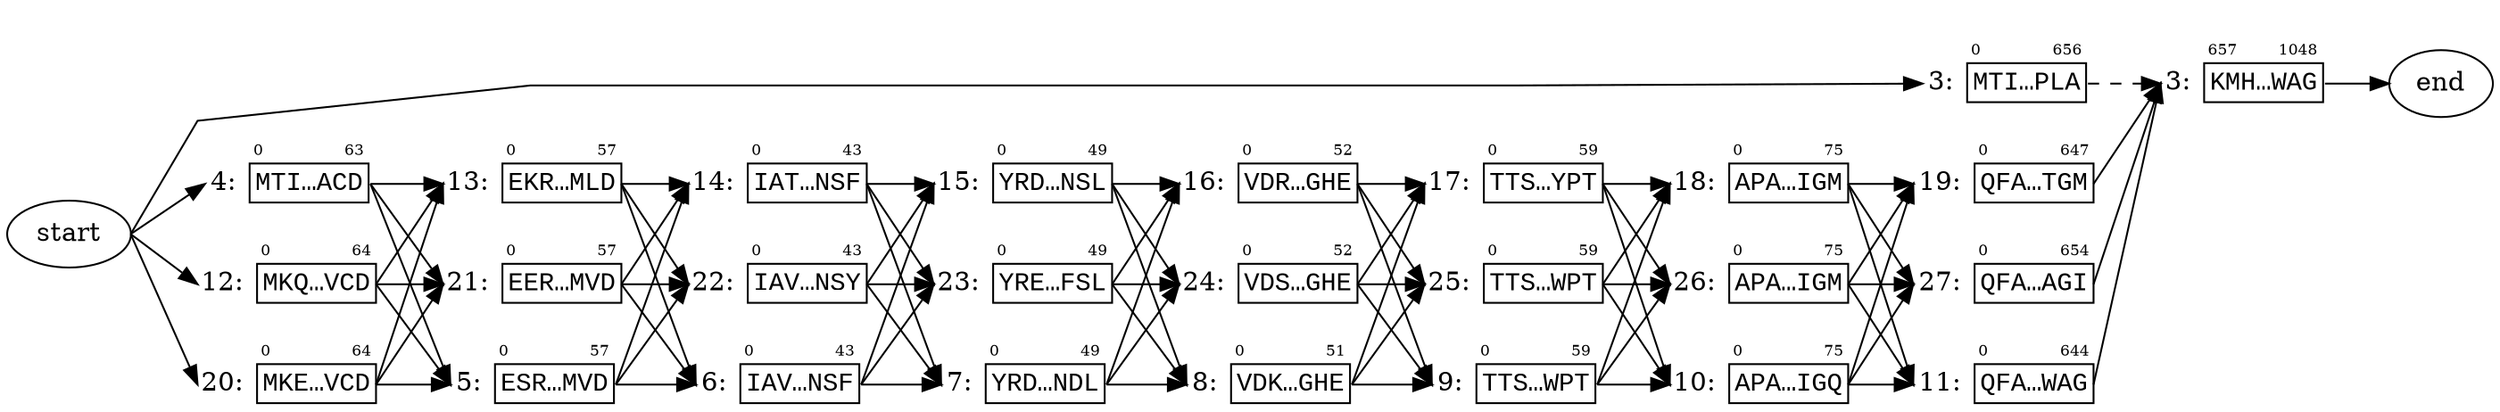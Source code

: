 strict digraph "" {
	graph [rankdir=LR,
		splines=polyline
	];
	node [label="\N"];
	subgraph cluster_3 {
		graph [label="",
			rank=same,
			style=invis
		];
		3.0	[label=<<TABLE BORDER='0' CELLBORDER='1' CELLSPACING='0'><TR><TD BORDER='0'></TD><TD BORDER='0' ALIGN='LEFT'><FONT POINT-SIZE='8'>0</FONT></TD><TD BORDER='0' ALIGN='RIGHT'><FONT POINT-SIZE='8'>656</FONT></TD></TR><TR><TD BORDER='0' PORT='caption'>3:&nbsp;</TD><TD PORT='seq' COLSPAN='2'><FONT FACE='Courier New'>MTI…PLA</FONT></TD></TR></TABLE>>,
			margin=0,
			shape=none];
		3.657	[label=<<TABLE BORDER='0' CELLBORDER='1' CELLSPACING='0'><TR><TD BORDER='0'></TD><TD BORDER='0' ALIGN='LEFT'><FONT POINT-SIZE='8'>657</FONT></TD><TD BORDER='0' ALIGN='RIGHT'><FONT POINT-SIZE='8'>1048</FONT></TD></TR><TR><TD BORDER='0' PORT='caption'>3:&nbsp;</TD><TD PORT='seq' COLSPAN='2'><FONT FACE='Courier New'>KMH…WAG</FONT></TD></TR></TABLE>>,
			margin=0,
			shape=none];
	}
	source	[label=start];
	source:e -> 3.0:caption:w;
	4.0	[label=<<TABLE BORDER='0' CELLBORDER='1' CELLSPACING='0'><TR><TD BORDER='0'></TD><TD BORDER='0' ALIGN='LEFT'><FONT POINT-SIZE='8'>0</FONT></TD><TD BORDER='0' ALIGN='RIGHT'><FONT POINT-SIZE='8'>63</FONT></TD></TR><TR><TD BORDER='0' PORT='caption'>4:&nbsp;</TD><TD PORT='seq' COLSPAN='2'><FONT FACE='Courier New'>MTI…ACD</FONT></TD></TR></TABLE>>,
		margin=0,
		shape=none];
	source:e -> 4.0:caption:w;
	12.0	[label=<<TABLE BORDER='0' CELLBORDER='1' CELLSPACING='0'><TR><TD BORDER='0'></TD><TD BORDER='0' ALIGN='LEFT'><FONT POINT-SIZE='8'>0</FONT></TD><TD BORDER='0' ALIGN='RIGHT'><FONT POINT-SIZE='8'>64</FONT></TD></TR><TR><TD BORDER='0' PORT='caption'>12:&nbsp;</TD><TD PORT='seq' COLSPAN='2'><FONT FACE='Courier New'>MKQ…VCD</FONT></TD></TR></TABLE>>,
		margin=0,
		shape=none];
	source:e -> 12.0:caption:w;
	20.0	[label=<<TABLE BORDER='0' CELLBORDER='1' CELLSPACING='0'><TR><TD BORDER='0'></TD><TD BORDER='0' ALIGN='LEFT'><FONT POINT-SIZE='8'>0</FONT></TD><TD BORDER='0' ALIGN='RIGHT'><FONT POINT-SIZE='8'>64</FONT></TD></TR><TR><TD BORDER='0' PORT='caption'>20:&nbsp;</TD><TD PORT='seq' COLSPAN='2'><FONT FACE='Courier New'>MKE…VCD</FONT></TD></TR></TABLE>>,
		margin=0,
		shape=none];
	source:e -> 20.0:caption:w;
	3.0:seq:e -> 3.657:caption:w	[style=dashed];
	sink	[label=end];
	3.657:seq:e -> sink:w;
	5.0	[label=<<TABLE BORDER='0' CELLBORDER='1' CELLSPACING='0'><TR><TD BORDER='0'></TD><TD BORDER='0' ALIGN='LEFT'><FONT POINT-SIZE='8'>0</FONT></TD><TD BORDER='0' ALIGN='RIGHT'><FONT POINT-SIZE='8'>57</FONT></TD></TR><TR><TD BORDER='0' PORT='caption'>5:&nbsp;</TD><TD PORT='seq' COLSPAN='2'><FONT FACE='Courier New'>ESR…MVD</FONT></TD></TR></TABLE>>,
		margin=0,
		shape=none];
	4.0:seq:e -> 5.0:caption:w;
	13.0	[label=<<TABLE BORDER='0' CELLBORDER='1' CELLSPACING='0'><TR><TD BORDER='0'></TD><TD BORDER='0' ALIGN='LEFT'><FONT POINT-SIZE='8'>0</FONT></TD><TD BORDER='0' ALIGN='RIGHT'><FONT POINT-SIZE='8'>57</FONT></TD></TR><TR><TD BORDER='0' PORT='caption'>13:&nbsp;</TD><TD PORT='seq' COLSPAN='2'><FONT FACE='Courier New'>EKR…MLD</FONT></TD></TR></TABLE>>,
		margin=0,
		shape=none];
	4.0:seq:e -> 13.0:caption:w;
	21.0	[label=<<TABLE BORDER='0' CELLBORDER='1' CELLSPACING='0'><TR><TD BORDER='0'></TD><TD BORDER='0' ALIGN='LEFT'><FONT POINT-SIZE='8'>0</FONT></TD><TD BORDER='0' ALIGN='RIGHT'><FONT POINT-SIZE='8'>57</FONT></TD></TR><TR><TD BORDER='0' PORT='caption'>21:&nbsp;</TD><TD PORT='seq' COLSPAN='2'><FONT FACE='Courier New'>EER…MVD</FONT></TD></TR></TABLE>>,
		margin=0,
		shape=none];
	4.0:seq:e -> 21.0:caption:w;
	6.0	[label=<<TABLE BORDER='0' CELLBORDER='1' CELLSPACING='0'><TR><TD BORDER='0'></TD><TD BORDER='0' ALIGN='LEFT'><FONT POINT-SIZE='8'>0</FONT></TD><TD BORDER='0' ALIGN='RIGHT'><FONT POINT-SIZE='8'>43</FONT></TD></TR><TR><TD BORDER='0' PORT='caption'>6:&nbsp;</TD><TD PORT='seq' COLSPAN='2'><FONT FACE='Courier New'>IAV…NSF</FONT></TD></TR></TABLE>>,
		margin=0,
		shape=none];
	5.0:seq:e -> 6.0:caption:w;
	14.0	[label=<<TABLE BORDER='0' CELLBORDER='1' CELLSPACING='0'><TR><TD BORDER='0'></TD><TD BORDER='0' ALIGN='LEFT'><FONT POINT-SIZE='8'>0</FONT></TD><TD BORDER='0' ALIGN='RIGHT'><FONT POINT-SIZE='8'>43</FONT></TD></TR><TR><TD BORDER='0' PORT='caption'>14:&nbsp;</TD><TD PORT='seq' COLSPAN='2'><FONT FACE='Courier New'>IAT…NSF</FONT></TD></TR></TABLE>>,
		margin=0,
		shape=none];
	5.0:seq:e -> 14.0:caption:w;
	22.0	[label=<<TABLE BORDER='0' CELLBORDER='1' CELLSPACING='0'><TR><TD BORDER='0'></TD><TD BORDER='0' ALIGN='LEFT'><FONT POINT-SIZE='8'>0</FONT></TD><TD BORDER='0' ALIGN='RIGHT'><FONT POINT-SIZE='8'>43</FONT></TD></TR><TR><TD BORDER='0' PORT='caption'>22:&nbsp;</TD><TD PORT='seq' COLSPAN='2'><FONT FACE='Courier New'>IAV…NSY</FONT></TD></TR></TABLE>>,
		margin=0,
		shape=none];
	5.0:seq:e -> 22.0:caption:w;
	7.0	[label=<<TABLE BORDER='0' CELLBORDER='1' CELLSPACING='0'><TR><TD BORDER='0'></TD><TD BORDER='0' ALIGN='LEFT'><FONT POINT-SIZE='8'>0</FONT></TD><TD BORDER='0' ALIGN='RIGHT'><FONT POINT-SIZE='8'>49</FONT></TD></TR><TR><TD BORDER='0' PORT='caption'>7:&nbsp;</TD><TD PORT='seq' COLSPAN='2'><FONT FACE='Courier New'>YRD…NDL</FONT></TD></TR></TABLE>>,
		margin=0,
		shape=none];
	6.0:seq:e -> 7.0:caption:w;
	15.0	[label=<<TABLE BORDER='0' CELLBORDER='1' CELLSPACING='0'><TR><TD BORDER='0'></TD><TD BORDER='0' ALIGN='LEFT'><FONT POINT-SIZE='8'>0</FONT></TD><TD BORDER='0' ALIGN='RIGHT'><FONT POINT-SIZE='8'>49</FONT></TD></TR><TR><TD BORDER='0' PORT='caption'>15:&nbsp;</TD><TD PORT='seq' COLSPAN='2'><FONT FACE='Courier New'>YRD…NSL</FONT></TD></TR></TABLE>>,
		margin=0,
		shape=none];
	6.0:seq:e -> 15.0:caption:w;
	23.0	[label=<<TABLE BORDER='0' CELLBORDER='1' CELLSPACING='0'><TR><TD BORDER='0'></TD><TD BORDER='0' ALIGN='LEFT'><FONT POINT-SIZE='8'>0</FONT></TD><TD BORDER='0' ALIGN='RIGHT'><FONT POINT-SIZE='8'>49</FONT></TD></TR><TR><TD BORDER='0' PORT='caption'>23:&nbsp;</TD><TD PORT='seq' COLSPAN='2'><FONT FACE='Courier New'>YRE…FSL</FONT></TD></TR></TABLE>>,
		margin=0,
		shape=none];
	6.0:seq:e -> 23.0:caption:w;
	8.0	[label=<<TABLE BORDER='0' CELLBORDER='1' CELLSPACING='0'><TR><TD BORDER='0'></TD><TD BORDER='0' ALIGN='LEFT'><FONT POINT-SIZE='8'>0</FONT></TD><TD BORDER='0' ALIGN='RIGHT'><FONT POINT-SIZE='8'>51</FONT></TD></TR><TR><TD BORDER='0' PORT='caption'>8:&nbsp;</TD><TD PORT='seq' COLSPAN='2'><FONT FACE='Courier New'>VDK…GHE</FONT></TD></TR></TABLE>>,
		margin=0,
		shape=none];
	7.0:seq:e -> 8.0:caption:w;
	16.0	[label=<<TABLE BORDER='0' CELLBORDER='1' CELLSPACING='0'><TR><TD BORDER='0'></TD><TD BORDER='0' ALIGN='LEFT'><FONT POINT-SIZE='8'>0</FONT></TD><TD BORDER='0' ALIGN='RIGHT'><FONT POINT-SIZE='8'>52</FONT></TD></TR><TR><TD BORDER='0' PORT='caption'>16:&nbsp;</TD><TD PORT='seq' COLSPAN='2'><FONT FACE='Courier New'>VDR…GHE</FONT></TD></TR></TABLE>>,
		margin=0,
		shape=none];
	7.0:seq:e -> 16.0:caption:w;
	24.0	[label=<<TABLE BORDER='0' CELLBORDER='1' CELLSPACING='0'><TR><TD BORDER='0'></TD><TD BORDER='0' ALIGN='LEFT'><FONT POINT-SIZE='8'>0</FONT></TD><TD BORDER='0' ALIGN='RIGHT'><FONT POINT-SIZE='8'>52</FONT></TD></TR><TR><TD BORDER='0' PORT='caption'>24:&nbsp;</TD><TD PORT='seq' COLSPAN='2'><FONT FACE='Courier New'>VDS…GHE</FONT></TD></TR></TABLE>>,
		margin=0,
		shape=none];
	7.0:seq:e -> 24.0:caption:w;
	9.0	[label=<<TABLE BORDER='0' CELLBORDER='1' CELLSPACING='0'><TR><TD BORDER='0'></TD><TD BORDER='0' ALIGN='LEFT'><FONT POINT-SIZE='8'>0</FONT></TD><TD BORDER='0' ALIGN='RIGHT'><FONT POINT-SIZE='8'>59</FONT></TD></TR><TR><TD BORDER='0' PORT='caption'>9:&nbsp;</TD><TD PORT='seq' COLSPAN='2'><FONT FACE='Courier New'>TTS…WPT</FONT></TD></TR></TABLE>>,
		margin=0,
		shape=none];
	8.0:seq:e -> 9.0:caption:w;
	17.0	[label=<<TABLE BORDER='0' CELLBORDER='1' CELLSPACING='0'><TR><TD BORDER='0'></TD><TD BORDER='0' ALIGN='LEFT'><FONT POINT-SIZE='8'>0</FONT></TD><TD BORDER='0' ALIGN='RIGHT'><FONT POINT-SIZE='8'>59</FONT></TD></TR><TR><TD BORDER='0' PORT='caption'>17:&nbsp;</TD><TD PORT='seq' COLSPAN='2'><FONT FACE='Courier New'>TTS…YPT</FONT></TD></TR></TABLE>>,
		margin=0,
		shape=none];
	8.0:seq:e -> 17.0:caption:w;
	25.0	[label=<<TABLE BORDER='0' CELLBORDER='1' CELLSPACING='0'><TR><TD BORDER='0'></TD><TD BORDER='0' ALIGN='LEFT'><FONT POINT-SIZE='8'>0</FONT></TD><TD BORDER='0' ALIGN='RIGHT'><FONT POINT-SIZE='8'>59</FONT></TD></TR><TR><TD BORDER='0' PORT='caption'>25:&nbsp;</TD><TD PORT='seq' COLSPAN='2'><FONT FACE='Courier New'>TTS…WPT</FONT></TD></TR></TABLE>>,
		margin=0,
		shape=none];
	8.0:seq:e -> 25.0:caption:w;
	10.0	[label=<<TABLE BORDER='0' CELLBORDER='1' CELLSPACING='0'><TR><TD BORDER='0'></TD><TD BORDER='0' ALIGN='LEFT'><FONT POINT-SIZE='8'>0</FONT></TD><TD BORDER='0' ALIGN='RIGHT'><FONT POINT-SIZE='8'>75</FONT></TD></TR><TR><TD BORDER='0' PORT='caption'>10:&nbsp;</TD><TD PORT='seq' COLSPAN='2'><FONT FACE='Courier New'>APA…IGQ</FONT></TD></TR></TABLE>>,
		margin=0,
		shape=none];
	9.0:seq:e -> 10.0:caption:w;
	18.0	[label=<<TABLE BORDER='0' CELLBORDER='1' CELLSPACING='0'><TR><TD BORDER='0'></TD><TD BORDER='0' ALIGN='LEFT'><FONT POINT-SIZE='8'>0</FONT></TD><TD BORDER='0' ALIGN='RIGHT'><FONT POINT-SIZE='8'>75</FONT></TD></TR><TR><TD BORDER='0' PORT='caption'>18:&nbsp;</TD><TD PORT='seq' COLSPAN='2'><FONT FACE='Courier New'>APA…IGM</FONT></TD></TR></TABLE>>,
		margin=0,
		shape=none];
	9.0:seq:e -> 18.0:caption:w;
	26.0	[label=<<TABLE BORDER='0' CELLBORDER='1' CELLSPACING='0'><TR><TD BORDER='0'></TD><TD BORDER='0' ALIGN='LEFT'><FONT POINT-SIZE='8'>0</FONT></TD><TD BORDER='0' ALIGN='RIGHT'><FONT POINT-SIZE='8'>75</FONT></TD></TR><TR><TD BORDER='0' PORT='caption'>26:&nbsp;</TD><TD PORT='seq' COLSPAN='2'><FONT FACE='Courier New'>APA…IGM</FONT></TD></TR></TABLE>>,
		margin=0,
		shape=none];
	9.0:seq:e -> 26.0:caption:w;
	11.0	[label=<<TABLE BORDER='0' CELLBORDER='1' CELLSPACING='0'><TR><TD BORDER='0'></TD><TD BORDER='0' ALIGN='LEFT'><FONT POINT-SIZE='8'>0</FONT></TD><TD BORDER='0' ALIGN='RIGHT'><FONT POINT-SIZE='8'>644</FONT></TD></TR><TR><TD BORDER='0' PORT='caption'>11:&nbsp;</TD><TD PORT='seq' COLSPAN='2'><FONT FACE='Courier New'>QFA…WAG</FONT></TD></TR></TABLE>>,
		margin=0,
		shape=none];
	10.0:seq:e -> 11.0:caption:w;
	19.0	[label=<<TABLE BORDER='0' CELLBORDER='1' CELLSPACING='0'><TR><TD BORDER='0'></TD><TD BORDER='0' ALIGN='LEFT'><FONT POINT-SIZE='8'>0</FONT></TD><TD BORDER='0' ALIGN='RIGHT'><FONT POINT-SIZE='8'>647</FONT></TD></TR><TR><TD BORDER='0' PORT='caption'>19:&nbsp;</TD><TD PORT='seq' COLSPAN='2'><FONT FACE='Courier New'>QFA…TGM</FONT></TD></TR></TABLE>>,
		margin=0,
		shape=none];
	10.0:seq:e -> 19.0:caption:w;
	27.0	[label=<<TABLE BORDER='0' CELLBORDER='1' CELLSPACING='0'><TR><TD BORDER='0'></TD><TD BORDER='0' ALIGN='LEFT'><FONT POINT-SIZE='8'>0</FONT></TD><TD BORDER='0' ALIGN='RIGHT'><FONT POINT-SIZE='8'>654</FONT></TD></TR><TR><TD BORDER='0' PORT='caption'>27:&nbsp;</TD><TD PORT='seq' COLSPAN='2'><FONT FACE='Courier New'>QFA…AGI</FONT></TD></TR></TABLE>>,
		margin=0,
		shape=none];
	10.0:seq:e -> 27.0:caption:w;
	11.0:seq:e -> 3.657:caption:w;
	12.0:seq:e -> 5.0:caption:w;
	12.0:seq:e -> 13.0:caption:w;
	12.0:seq:e -> 21.0:caption:w;
	13.0:seq:e -> 6.0:caption:w;
	13.0:seq:e -> 14.0:caption:w;
	13.0:seq:e -> 22.0:caption:w;
	14.0:seq:e -> 7.0:caption:w;
	14.0:seq:e -> 15.0:caption:w;
	14.0:seq:e -> 23.0:caption:w;
	15.0:seq:e -> 8.0:caption:w;
	15.0:seq:e -> 16.0:caption:w;
	15.0:seq:e -> 24.0:caption:w;
	16.0:seq:e -> 9.0:caption:w;
	16.0:seq:e -> 17.0:caption:w;
	16.0:seq:e -> 25.0:caption:w;
	17.0:seq:e -> 10.0:caption:w;
	17.0:seq:e -> 18.0:caption:w;
	17.0:seq:e -> 26.0:caption:w;
	18.0:seq:e -> 11.0:caption:w;
	18.0:seq:e -> 19.0:caption:w;
	18.0:seq:e -> 27.0:caption:w;
	19.0:seq:e -> 3.657:caption:w;
	20.0:seq:e -> 5.0:caption:w;
	20.0:seq:e -> 13.0:caption:w;
	20.0:seq:e -> 21.0:caption:w;
	21.0:seq:e -> 6.0:caption:w;
	21.0:seq:e -> 14.0:caption:w;
	21.0:seq:e -> 22.0:caption:w;
	22.0:seq:e -> 7.0:caption:w;
	22.0:seq:e -> 15.0:caption:w;
	22.0:seq:e -> 23.0:caption:w;
	23.0:seq:e -> 8.0:caption:w;
	23.0:seq:e -> 16.0:caption:w;
	23.0:seq:e -> 24.0:caption:w;
	24.0:seq:e -> 9.0:caption:w;
	24.0:seq:e -> 17.0:caption:w;
	24.0:seq:e -> 25.0:caption:w;
	25.0:seq:e -> 10.0:caption:w;
	25.0:seq:e -> 18.0:caption:w;
	25.0:seq:e -> 26.0:caption:w;
	26.0:seq:e -> 11.0:caption:w;
	26.0:seq:e -> 19.0:caption:w;
	26.0:seq:e -> 27.0:caption:w;
	27.0:seq:e -> 3.657:caption:w;
}
